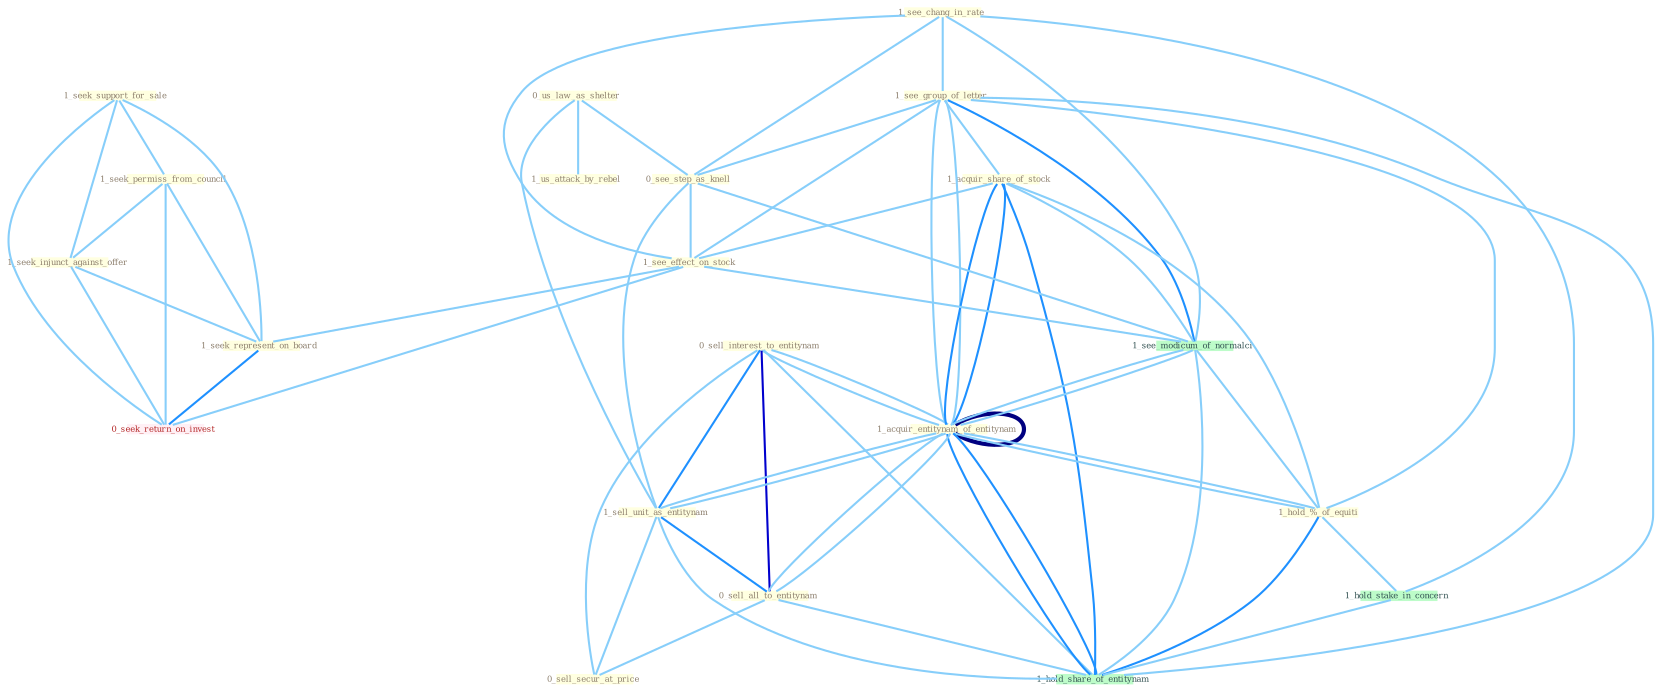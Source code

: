 Graph G{ 
    node
    [shape=polygon,style=filled,width=.5,height=.06,color="#BDFCC9",fixedsize=true,fontsize=4,
    fontcolor="#2f4f4f"];
    {node
    [color="#ffffe0", fontcolor="#8b7d6b"] "1_seek_support_for_sale " "1_see_chang_in_rate " "0_sell_interest_to_entitynam " "0_us_law_as_shelter " "1_seek_permiss_from_council " "1_see_group_of_letter " "1_acquir_share_of_stock " "0_see_step_as_knell " "1_acquir_entitynam_of_entitynam " "1_hold_%_of_equiti " "1_sell_unit_as_entitynam " "1_seek_injunct_against_offer " "0_sell_all_to_entitynam " "0_sell_secur_at_price " "1_see_effect_on_stock " "1_us_attack_by_rebel " "1_seek_represent_on_board "}
{node [color="#fff0f5", fontcolor="#b22222"] "0_seek_return_on_invest "}
edge [color="#B0E2FF"];

	"1_seek_support_for_sale " -- "1_seek_permiss_from_council " [w="1", color="#87cefa" ];
	"1_seek_support_for_sale " -- "1_seek_injunct_against_offer " [w="1", color="#87cefa" ];
	"1_seek_support_for_sale " -- "1_seek_represent_on_board " [w="1", color="#87cefa" ];
	"1_seek_support_for_sale " -- "0_seek_return_on_invest " [w="1", color="#87cefa" ];
	"1_see_chang_in_rate " -- "1_see_group_of_letter " [w="1", color="#87cefa" ];
	"1_see_chang_in_rate " -- "0_see_step_as_knell " [w="1", color="#87cefa" ];
	"1_see_chang_in_rate " -- "1_see_effect_on_stock " [w="1", color="#87cefa" ];
	"1_see_chang_in_rate " -- "1_hold_stake_in_concern " [w="1", color="#87cefa" ];
	"1_see_chang_in_rate " -- "1_see_modicum_of_normalci " [w="1", color="#87cefa" ];
	"0_sell_interest_to_entitynam " -- "1_acquir_entitynam_of_entitynam " [w="1", color="#87cefa" ];
	"0_sell_interest_to_entitynam " -- "1_sell_unit_as_entitynam " [w="2", color="#1e90ff" , len=0.8];
	"0_sell_interest_to_entitynam " -- "0_sell_all_to_entitynam " [w="3", color="#0000cd" , len=0.6];
	"0_sell_interest_to_entitynam " -- "0_sell_secur_at_price " [w="1", color="#87cefa" ];
	"0_sell_interest_to_entitynam " -- "1_acquir_entitynam_of_entitynam " [w="1", color="#87cefa" ];
	"0_sell_interest_to_entitynam " -- "1_hold_share_of_entitynam " [w="1", color="#87cefa" ];
	"0_us_law_as_shelter " -- "0_see_step_as_knell " [w="1", color="#87cefa" ];
	"0_us_law_as_shelter " -- "1_sell_unit_as_entitynam " [w="1", color="#87cefa" ];
	"0_us_law_as_shelter " -- "1_us_attack_by_rebel " [w="1", color="#87cefa" ];
	"1_seek_permiss_from_council " -- "1_seek_injunct_against_offer " [w="1", color="#87cefa" ];
	"1_seek_permiss_from_council " -- "1_seek_represent_on_board " [w="1", color="#87cefa" ];
	"1_seek_permiss_from_council " -- "0_seek_return_on_invest " [w="1", color="#87cefa" ];
	"1_see_group_of_letter " -- "1_acquir_share_of_stock " [w="1", color="#87cefa" ];
	"1_see_group_of_letter " -- "0_see_step_as_knell " [w="1", color="#87cefa" ];
	"1_see_group_of_letter " -- "1_acquir_entitynam_of_entitynam " [w="1", color="#87cefa" ];
	"1_see_group_of_letter " -- "1_hold_%_of_equiti " [w="1", color="#87cefa" ];
	"1_see_group_of_letter " -- "1_see_effect_on_stock " [w="1", color="#87cefa" ];
	"1_see_group_of_letter " -- "1_see_modicum_of_normalci " [w="2", color="#1e90ff" , len=0.8];
	"1_see_group_of_letter " -- "1_acquir_entitynam_of_entitynam " [w="1", color="#87cefa" ];
	"1_see_group_of_letter " -- "1_hold_share_of_entitynam " [w="1", color="#87cefa" ];
	"1_acquir_share_of_stock " -- "1_acquir_entitynam_of_entitynam " [w="2", color="#1e90ff" , len=0.8];
	"1_acquir_share_of_stock " -- "1_hold_%_of_equiti " [w="1", color="#87cefa" ];
	"1_acquir_share_of_stock " -- "1_see_effect_on_stock " [w="1", color="#87cefa" ];
	"1_acquir_share_of_stock " -- "1_see_modicum_of_normalci " [w="1", color="#87cefa" ];
	"1_acquir_share_of_stock " -- "1_acquir_entitynam_of_entitynam " [w="2", color="#1e90ff" , len=0.8];
	"1_acquir_share_of_stock " -- "1_hold_share_of_entitynam " [w="2", color="#1e90ff" , len=0.8];
	"0_see_step_as_knell " -- "1_sell_unit_as_entitynam " [w="1", color="#87cefa" ];
	"0_see_step_as_knell " -- "1_see_effect_on_stock " [w="1", color="#87cefa" ];
	"0_see_step_as_knell " -- "1_see_modicum_of_normalci " [w="1", color="#87cefa" ];
	"1_acquir_entitynam_of_entitynam " -- "1_hold_%_of_equiti " [w="1", color="#87cefa" ];
	"1_acquir_entitynam_of_entitynam " -- "1_sell_unit_as_entitynam " [w="1", color="#87cefa" ];
	"1_acquir_entitynam_of_entitynam " -- "0_sell_all_to_entitynam " [w="1", color="#87cefa" ];
	"1_acquir_entitynam_of_entitynam " -- "1_see_modicum_of_normalci " [w="1", color="#87cefa" ];
	"1_acquir_entitynam_of_entitynam " -- "1_acquir_entitynam_of_entitynam " [w="4", style=bold, color="#000080", len=0.4];
	"1_acquir_entitynam_of_entitynam " -- "1_hold_share_of_entitynam " [w="2", color="#1e90ff" , len=0.8];
	"1_hold_%_of_equiti " -- "1_hold_stake_in_concern " [w="1", color="#87cefa" ];
	"1_hold_%_of_equiti " -- "1_see_modicum_of_normalci " [w="1", color="#87cefa" ];
	"1_hold_%_of_equiti " -- "1_acquir_entitynam_of_entitynam " [w="1", color="#87cefa" ];
	"1_hold_%_of_equiti " -- "1_hold_share_of_entitynam " [w="2", color="#1e90ff" , len=0.8];
	"1_sell_unit_as_entitynam " -- "0_sell_all_to_entitynam " [w="2", color="#1e90ff" , len=0.8];
	"1_sell_unit_as_entitynam " -- "0_sell_secur_at_price " [w="1", color="#87cefa" ];
	"1_sell_unit_as_entitynam " -- "1_acquir_entitynam_of_entitynam " [w="1", color="#87cefa" ];
	"1_sell_unit_as_entitynam " -- "1_hold_share_of_entitynam " [w="1", color="#87cefa" ];
	"1_seek_injunct_against_offer " -- "1_seek_represent_on_board " [w="1", color="#87cefa" ];
	"1_seek_injunct_against_offer " -- "0_seek_return_on_invest " [w="1", color="#87cefa" ];
	"0_sell_all_to_entitynam " -- "0_sell_secur_at_price " [w="1", color="#87cefa" ];
	"0_sell_all_to_entitynam " -- "1_acquir_entitynam_of_entitynam " [w="1", color="#87cefa" ];
	"0_sell_all_to_entitynam " -- "1_hold_share_of_entitynam " [w="1", color="#87cefa" ];
	"1_see_effect_on_stock " -- "1_seek_represent_on_board " [w="1", color="#87cefa" ];
	"1_see_effect_on_stock " -- "0_seek_return_on_invest " [w="1", color="#87cefa" ];
	"1_see_effect_on_stock " -- "1_see_modicum_of_normalci " [w="1", color="#87cefa" ];
	"1_seek_represent_on_board " -- "0_seek_return_on_invest " [w="2", color="#1e90ff" , len=0.8];
	"1_hold_stake_in_concern " -- "1_hold_share_of_entitynam " [w="1", color="#87cefa" ];
	"1_see_modicum_of_normalci " -- "1_acquir_entitynam_of_entitynam " [w="1", color="#87cefa" ];
	"1_see_modicum_of_normalci " -- "1_hold_share_of_entitynam " [w="1", color="#87cefa" ];
	"1_acquir_entitynam_of_entitynam " -- "1_hold_share_of_entitynam " [w="2", color="#1e90ff" , len=0.8];
}